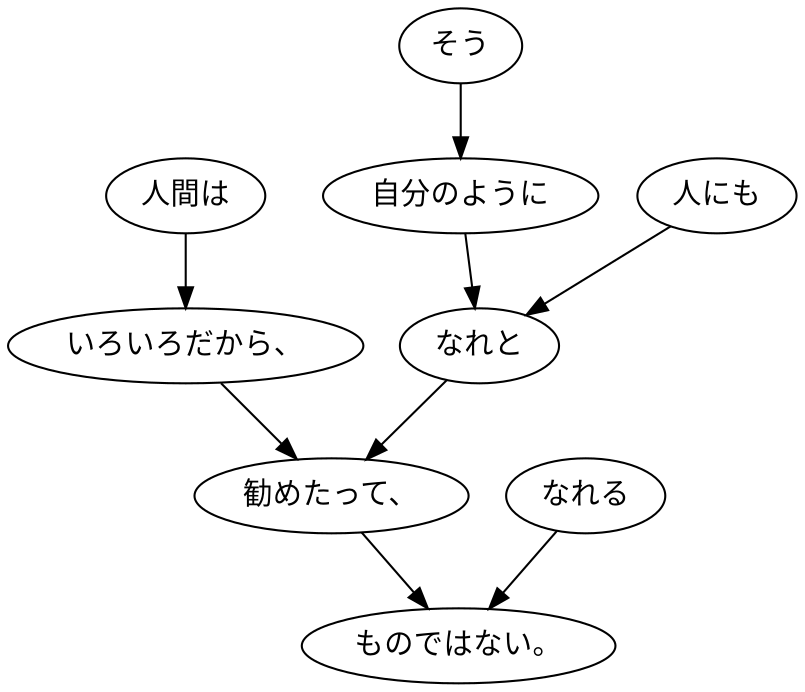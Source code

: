 digraph graph5477 {
	node0 [label="人間は"];
	node1 [label="いろいろだから、"];
	node2 [label="そう"];
	node3 [label="自分のように"];
	node4 [label="人にも"];
	node5 [label="なれと"];
	node6 [label="勧めたって、"];
	node7 [label="なれる"];
	node8 [label="ものではない。"];
	node0 -> node1;
	node1 -> node6;
	node2 -> node3;
	node3 -> node5;
	node4 -> node5;
	node5 -> node6;
	node6 -> node8;
	node7 -> node8;
}
